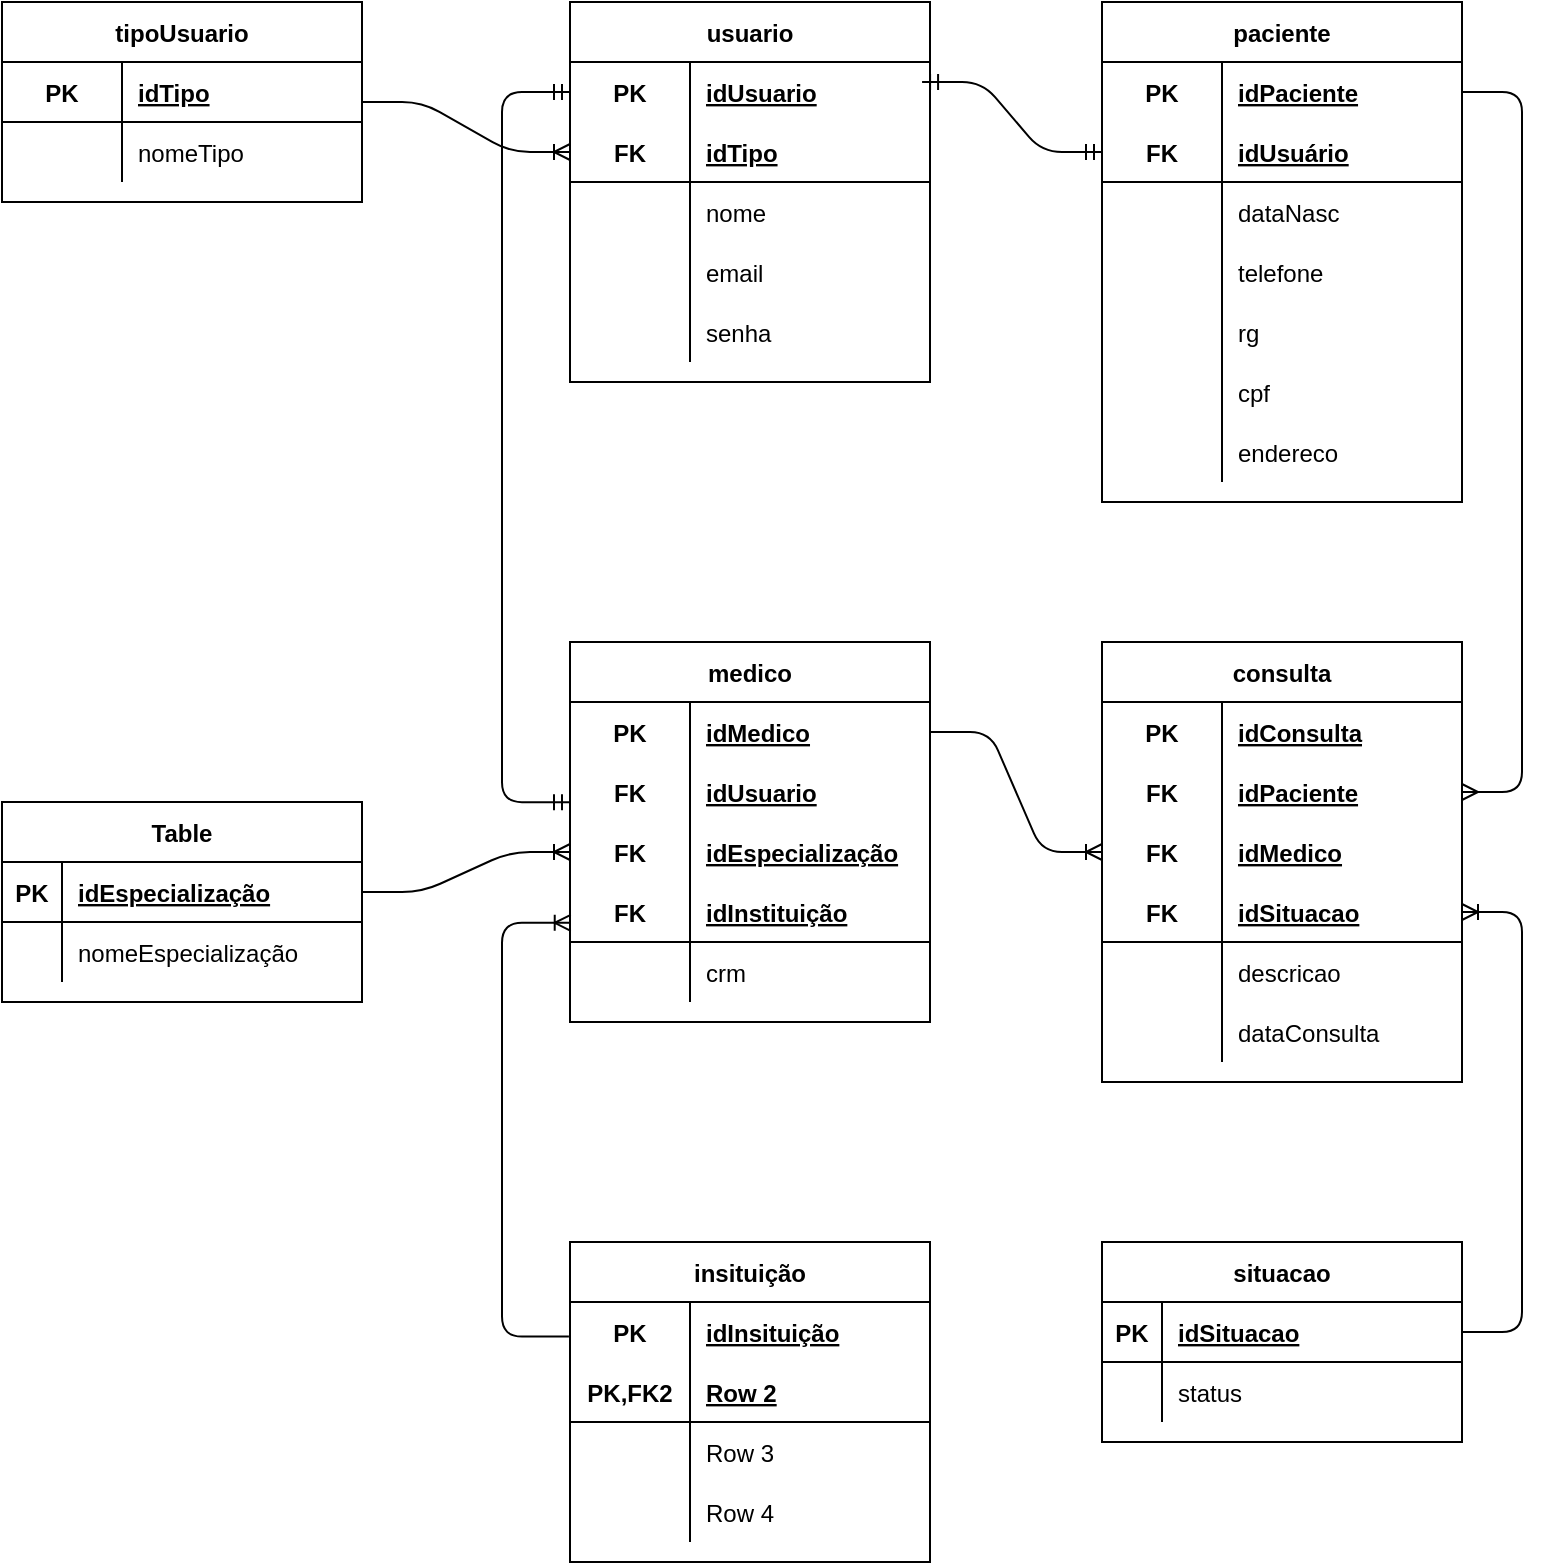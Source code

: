 <mxfile version="14.9.4" type="device"><diagram id="ihOLr5yhqnyFd6Ik1lFn" name="Page-1"><mxGraphModel dx="1712" dy="905" grid="1" gridSize="10" guides="1" tooltips="1" connect="1" arrows="1" fold="1" page="1" pageScale="1" pageWidth="827" pageHeight="1169" math="0" shadow="0"><root><mxCell id="0"/><mxCell id="1" parent="0"/><mxCell id="8LhskemfQbHhTscId8om-1" value="tipoUsuario" style="shape=table;startSize=30;container=1;collapsible=1;childLayout=tableLayout;fixedRows=1;rowLines=0;fontStyle=1;align=center;resizeLast=1;" vertex="1" parent="1"><mxGeometry x="40" y="40" width="180" height="100" as="geometry"/></mxCell><mxCell id="8LhskemfQbHhTscId8om-5" value="" style="shape=partialRectangle;collapsible=0;dropTarget=0;pointerEvents=0;fillColor=none;top=0;left=0;bottom=1;right=0;points=[[0,0.5],[1,0.5]];portConstraint=eastwest;" vertex="1" parent="8LhskemfQbHhTscId8om-1"><mxGeometry y="30" width="180" height="30" as="geometry"/></mxCell><mxCell id="8LhskemfQbHhTscId8om-6" value="PK" style="shape=partialRectangle;connectable=0;fillColor=none;top=0;left=0;bottom=0;right=0;fontStyle=1;overflow=hidden;" vertex="1" parent="8LhskemfQbHhTscId8om-5"><mxGeometry width="60" height="30" as="geometry"/></mxCell><mxCell id="8LhskemfQbHhTscId8om-7" value="idTipo" style="shape=partialRectangle;connectable=0;fillColor=none;top=0;left=0;bottom=0;right=0;align=left;spacingLeft=6;fontStyle=5;overflow=hidden;" vertex="1" parent="8LhskemfQbHhTscId8om-5"><mxGeometry x="60" width="120" height="30" as="geometry"/></mxCell><mxCell id="8LhskemfQbHhTscId8om-11" value="" style="shape=partialRectangle;collapsible=0;dropTarget=0;pointerEvents=0;fillColor=none;top=0;left=0;bottom=0;right=0;points=[[0,0.5],[1,0.5]];portConstraint=eastwest;" vertex="1" parent="8LhskemfQbHhTscId8om-1"><mxGeometry y="60" width="180" height="30" as="geometry"/></mxCell><mxCell id="8LhskemfQbHhTscId8om-12" value="" style="shape=partialRectangle;connectable=0;fillColor=none;top=0;left=0;bottom=0;right=0;editable=1;overflow=hidden;" vertex="1" parent="8LhskemfQbHhTscId8om-11"><mxGeometry width="60" height="30" as="geometry"/></mxCell><mxCell id="8LhskemfQbHhTscId8om-13" value="nomeTipo" style="shape=partialRectangle;connectable=0;fillColor=none;top=0;left=0;bottom=0;right=0;align=left;spacingLeft=6;overflow=hidden;" vertex="1" parent="8LhskemfQbHhTscId8om-11"><mxGeometry x="60" width="120" height="30" as="geometry"/></mxCell><mxCell id="8LhskemfQbHhTscId8om-17" value="usuario" style="shape=table;startSize=30;container=1;collapsible=1;childLayout=tableLayout;fixedRows=1;rowLines=0;fontStyle=1;align=center;resizeLast=1;" vertex="1" parent="1"><mxGeometry x="324" y="40" width="180" height="190" as="geometry"/></mxCell><mxCell id="8LhskemfQbHhTscId8om-18" value="" style="shape=partialRectangle;collapsible=0;dropTarget=0;pointerEvents=0;fillColor=none;top=0;left=0;bottom=0;right=0;points=[[0,0.5],[1,0.5]];portConstraint=eastwest;" vertex="1" parent="8LhskemfQbHhTscId8om-17"><mxGeometry y="30" width="180" height="30" as="geometry"/></mxCell><mxCell id="8LhskemfQbHhTscId8om-19" value="PK" style="shape=partialRectangle;connectable=0;fillColor=none;top=0;left=0;bottom=0;right=0;fontStyle=1;overflow=hidden;" vertex="1" parent="8LhskemfQbHhTscId8om-18"><mxGeometry width="60" height="30" as="geometry"/></mxCell><mxCell id="8LhskemfQbHhTscId8om-20" value="idUsuario " style="shape=partialRectangle;connectable=0;fillColor=none;top=0;left=0;bottom=0;right=0;align=left;spacingLeft=6;fontStyle=5;overflow=hidden;" vertex="1" parent="8LhskemfQbHhTscId8om-18"><mxGeometry x="60" width="120" height="30" as="geometry"/></mxCell><mxCell id="8LhskemfQbHhTscId8om-21" value="" style="shape=partialRectangle;collapsible=0;dropTarget=0;pointerEvents=0;fillColor=none;top=0;left=0;bottom=1;right=0;points=[[0,0.5],[1,0.5]];portConstraint=eastwest;" vertex="1" parent="8LhskemfQbHhTscId8om-17"><mxGeometry y="60" width="180" height="30" as="geometry"/></mxCell><mxCell id="8LhskemfQbHhTscId8om-22" value="FK" style="shape=partialRectangle;connectable=0;fillColor=none;top=0;left=0;bottom=0;right=0;fontStyle=1;overflow=hidden;" vertex="1" parent="8LhskemfQbHhTscId8om-21"><mxGeometry width="60" height="30" as="geometry"/></mxCell><mxCell id="8LhskemfQbHhTscId8om-23" value="idTipo" style="shape=partialRectangle;connectable=0;fillColor=none;top=0;left=0;bottom=0;right=0;align=left;spacingLeft=6;fontStyle=5;overflow=hidden;" vertex="1" parent="8LhskemfQbHhTscId8om-21"><mxGeometry x="60" width="120" height="30" as="geometry"/></mxCell><mxCell id="8LhskemfQbHhTscId8om-24" value="" style="shape=partialRectangle;collapsible=0;dropTarget=0;pointerEvents=0;fillColor=none;top=0;left=0;bottom=0;right=0;points=[[0,0.5],[1,0.5]];portConstraint=eastwest;" vertex="1" parent="8LhskemfQbHhTscId8om-17"><mxGeometry y="90" width="180" height="30" as="geometry"/></mxCell><mxCell id="8LhskemfQbHhTscId8om-25" value="" style="shape=partialRectangle;connectable=0;fillColor=none;top=0;left=0;bottom=0;right=0;editable=1;overflow=hidden;" vertex="1" parent="8LhskemfQbHhTscId8om-24"><mxGeometry width="60" height="30" as="geometry"/></mxCell><mxCell id="8LhskemfQbHhTscId8om-26" value="nome" style="shape=partialRectangle;connectable=0;fillColor=none;top=0;left=0;bottom=0;right=0;align=left;spacingLeft=6;overflow=hidden;" vertex="1" parent="8LhskemfQbHhTscId8om-24"><mxGeometry x="60" width="120" height="30" as="geometry"/></mxCell><mxCell id="8LhskemfQbHhTscId8om-27" value="" style="shape=partialRectangle;collapsible=0;dropTarget=0;pointerEvents=0;fillColor=none;top=0;left=0;bottom=0;right=0;points=[[0,0.5],[1,0.5]];portConstraint=eastwest;" vertex="1" parent="8LhskemfQbHhTscId8om-17"><mxGeometry y="120" width="180" height="30" as="geometry"/></mxCell><mxCell id="8LhskemfQbHhTscId8om-28" value="" style="shape=partialRectangle;connectable=0;fillColor=none;top=0;left=0;bottom=0;right=0;editable=1;overflow=hidden;" vertex="1" parent="8LhskemfQbHhTscId8om-27"><mxGeometry width="60" height="30" as="geometry"/></mxCell><mxCell id="8LhskemfQbHhTscId8om-29" value="email" style="shape=partialRectangle;connectable=0;fillColor=none;top=0;left=0;bottom=0;right=0;align=left;spacingLeft=6;overflow=hidden;" vertex="1" parent="8LhskemfQbHhTscId8om-27"><mxGeometry x="60" width="120" height="30" as="geometry"/></mxCell><mxCell id="8LhskemfQbHhTscId8om-55" value="" style="shape=partialRectangle;collapsible=0;dropTarget=0;pointerEvents=0;fillColor=none;top=0;left=0;bottom=0;right=0;points=[[0,0.5],[1,0.5]];portConstraint=eastwest;" vertex="1" parent="8LhskemfQbHhTscId8om-17"><mxGeometry y="150" width="180" height="30" as="geometry"/></mxCell><mxCell id="8LhskemfQbHhTscId8om-56" value="" style="shape=partialRectangle;connectable=0;fillColor=none;top=0;left=0;bottom=0;right=0;editable=1;overflow=hidden;" vertex="1" parent="8LhskemfQbHhTscId8om-55"><mxGeometry width="60" height="30" as="geometry"/></mxCell><mxCell id="8LhskemfQbHhTscId8om-57" value="senha" style="shape=partialRectangle;connectable=0;fillColor=none;top=0;left=0;bottom=0;right=0;align=left;spacingLeft=6;overflow=hidden;" vertex="1" parent="8LhskemfQbHhTscId8om-55"><mxGeometry x="60" width="120" height="30" as="geometry"/></mxCell><mxCell id="8LhskemfQbHhTscId8om-59" value="" style="edgeStyle=entityRelationEdgeStyle;fontSize=12;html=1;endArrow=ERoneToMany;entryX=0;entryY=0.5;entryDx=0;entryDy=0;" edge="1" parent="1" target="8LhskemfQbHhTscId8om-21"><mxGeometry width="100" height="100" relative="1" as="geometry"><mxPoint x="220" y="90" as="sourcePoint"/><mxPoint x="320" y="-10" as="targetPoint"/></mxGeometry></mxCell><mxCell id="8LhskemfQbHhTscId8om-60" value="medico" style="shape=table;startSize=30;container=1;collapsible=1;childLayout=tableLayout;fixedRows=1;rowLines=0;fontStyle=1;align=center;resizeLast=1;" vertex="1" parent="1"><mxGeometry x="324" y="360" width="180" height="190" as="geometry"/></mxCell><mxCell id="8LhskemfQbHhTscId8om-61" value="" style="shape=partialRectangle;collapsible=0;dropTarget=0;pointerEvents=0;fillColor=none;top=0;left=0;bottom=0;right=0;points=[[0,0.5],[1,0.5]];portConstraint=eastwest;" vertex="1" parent="8LhskemfQbHhTscId8om-60"><mxGeometry y="30" width="180" height="30" as="geometry"/></mxCell><mxCell id="8LhskemfQbHhTscId8om-62" value="PK" style="shape=partialRectangle;connectable=0;fillColor=none;top=0;left=0;bottom=0;right=0;fontStyle=1;overflow=hidden;" vertex="1" parent="8LhskemfQbHhTscId8om-61"><mxGeometry width="60" height="30" as="geometry"/></mxCell><mxCell id="8LhskemfQbHhTscId8om-63" value="idMedico" style="shape=partialRectangle;connectable=0;fillColor=none;top=0;left=0;bottom=0;right=0;align=left;spacingLeft=6;fontStyle=5;overflow=hidden;" vertex="1" parent="8LhskemfQbHhTscId8om-61"><mxGeometry x="60" width="120" height="30" as="geometry"/></mxCell><mxCell id="8LhskemfQbHhTscId8om-73" value="" style="shape=partialRectangle;collapsible=0;dropTarget=0;pointerEvents=0;fillColor=none;top=0;left=0;bottom=0;right=0;points=[[0,0.5],[1,0.5]];portConstraint=eastwest;" vertex="1" parent="8LhskemfQbHhTscId8om-60"><mxGeometry y="60" width="180" height="30" as="geometry"/></mxCell><mxCell id="8LhskemfQbHhTscId8om-74" value="FK" style="shape=partialRectangle;connectable=0;fillColor=none;top=0;left=0;bottom=0;right=0;fontStyle=1;overflow=hidden;" vertex="1" parent="8LhskemfQbHhTscId8om-73"><mxGeometry width="60" height="30" as="geometry"/></mxCell><mxCell id="8LhskemfQbHhTscId8om-75" value="idUsuario" style="shape=partialRectangle;connectable=0;fillColor=none;top=0;left=0;bottom=0;right=0;align=left;spacingLeft=6;fontStyle=5;overflow=hidden;" vertex="1" parent="8LhskemfQbHhTscId8om-73"><mxGeometry x="60" width="120" height="30" as="geometry"/></mxCell><mxCell id="8LhskemfQbHhTscId8om-76" value="" style="shape=partialRectangle;collapsible=0;dropTarget=0;pointerEvents=0;fillColor=none;top=0;left=0;bottom=0;right=0;points=[[0,0.5],[1,0.5]];portConstraint=eastwest;" vertex="1" parent="8LhskemfQbHhTscId8om-60"><mxGeometry y="90" width="180" height="30" as="geometry"/></mxCell><mxCell id="8LhskemfQbHhTscId8om-77" value="FK" style="shape=partialRectangle;connectable=0;fillColor=none;top=0;left=0;bottom=0;right=0;fontStyle=1;overflow=hidden;" vertex="1" parent="8LhskemfQbHhTscId8om-76"><mxGeometry width="60" height="30" as="geometry"/></mxCell><mxCell id="8LhskemfQbHhTscId8om-78" value="idEspecialização" style="shape=partialRectangle;connectable=0;fillColor=none;top=0;left=0;bottom=0;right=0;align=left;spacingLeft=6;fontStyle=5;overflow=hidden;" vertex="1" parent="8LhskemfQbHhTscId8om-76"><mxGeometry x="60" width="120" height="30" as="geometry"/></mxCell><mxCell id="8LhskemfQbHhTscId8om-64" value="" style="shape=partialRectangle;collapsible=0;dropTarget=0;pointerEvents=0;fillColor=none;top=0;left=0;bottom=1;right=0;points=[[0,0.5],[1,0.5]];portConstraint=eastwest;" vertex="1" parent="8LhskemfQbHhTscId8om-60"><mxGeometry y="120" width="180" height="30" as="geometry"/></mxCell><mxCell id="8LhskemfQbHhTscId8om-65" value="FK" style="shape=partialRectangle;connectable=0;fillColor=none;top=0;left=0;bottom=0;right=0;fontStyle=1;overflow=hidden;" vertex="1" parent="8LhskemfQbHhTscId8om-64"><mxGeometry width="60" height="30" as="geometry"/></mxCell><mxCell id="8LhskemfQbHhTscId8om-66" value="idInstituição" style="shape=partialRectangle;connectable=0;fillColor=none;top=0;left=0;bottom=0;right=0;align=left;spacingLeft=6;fontStyle=5;overflow=hidden;" vertex="1" parent="8LhskemfQbHhTscId8om-64"><mxGeometry x="60" width="120" height="30" as="geometry"/></mxCell><mxCell id="8LhskemfQbHhTscId8om-70" value="" style="shape=partialRectangle;collapsible=0;dropTarget=0;pointerEvents=0;fillColor=none;top=0;left=0;bottom=0;right=0;points=[[0,0.5],[1,0.5]];portConstraint=eastwest;" vertex="1" parent="8LhskemfQbHhTscId8om-60"><mxGeometry y="150" width="180" height="30" as="geometry"/></mxCell><mxCell id="8LhskemfQbHhTscId8om-71" value="" style="shape=partialRectangle;connectable=0;fillColor=none;top=0;left=0;bottom=0;right=0;editable=1;overflow=hidden;" vertex="1" parent="8LhskemfQbHhTscId8om-70"><mxGeometry width="60" height="30" as="geometry"/></mxCell><mxCell id="8LhskemfQbHhTscId8om-72" value="crm" style="shape=partialRectangle;connectable=0;fillColor=none;top=0;left=0;bottom=0;right=0;align=left;spacingLeft=6;overflow=hidden;" vertex="1" parent="8LhskemfQbHhTscId8om-70"><mxGeometry x="60" width="120" height="30" as="geometry"/></mxCell><mxCell id="8LhskemfQbHhTscId8om-84" value="paciente" style="shape=table;startSize=30;container=1;collapsible=1;childLayout=tableLayout;fixedRows=1;rowLines=0;fontStyle=1;align=center;resizeLast=1;" vertex="1" parent="1"><mxGeometry x="590" y="40" width="180" height="250" as="geometry"/></mxCell><mxCell id="8LhskemfQbHhTscId8om-85" value="" style="shape=partialRectangle;collapsible=0;dropTarget=0;pointerEvents=0;fillColor=none;top=0;left=0;bottom=0;right=0;points=[[0,0.5],[1,0.5]];portConstraint=eastwest;" vertex="1" parent="8LhskemfQbHhTscId8om-84"><mxGeometry y="30" width="180" height="30" as="geometry"/></mxCell><mxCell id="8LhskemfQbHhTscId8om-86" value="PK" style="shape=partialRectangle;connectable=0;fillColor=none;top=0;left=0;bottom=0;right=0;fontStyle=1;overflow=hidden;" vertex="1" parent="8LhskemfQbHhTscId8om-85"><mxGeometry width="60" height="30" as="geometry"/></mxCell><mxCell id="8LhskemfQbHhTscId8om-87" value="idPaciente" style="shape=partialRectangle;connectable=0;fillColor=none;top=0;left=0;bottom=0;right=0;align=left;spacingLeft=6;fontStyle=5;overflow=hidden;" vertex="1" parent="8LhskemfQbHhTscId8om-85"><mxGeometry x="60" width="120" height="30" as="geometry"/></mxCell><mxCell id="8LhskemfQbHhTscId8om-88" value="" style="shape=partialRectangle;collapsible=0;dropTarget=0;pointerEvents=0;fillColor=none;top=0;left=0;bottom=1;right=0;points=[[0,0.5],[1,0.5]];portConstraint=eastwest;" vertex="1" parent="8LhskemfQbHhTscId8om-84"><mxGeometry y="60" width="180" height="30" as="geometry"/></mxCell><mxCell id="8LhskemfQbHhTscId8om-89" value="FK" style="shape=partialRectangle;connectable=0;fillColor=none;top=0;left=0;bottom=0;right=0;fontStyle=1;overflow=hidden;" vertex="1" parent="8LhskemfQbHhTscId8om-88"><mxGeometry width="60" height="30" as="geometry"/></mxCell><mxCell id="8LhskemfQbHhTscId8om-90" value="idUsuário" style="shape=partialRectangle;connectable=0;fillColor=none;top=0;left=0;bottom=0;right=0;align=left;spacingLeft=6;fontStyle=5;overflow=hidden;" vertex="1" parent="8LhskemfQbHhTscId8om-88"><mxGeometry x="60" width="120" height="30" as="geometry"/></mxCell><mxCell id="8LhskemfQbHhTscId8om-91" value="" style="shape=partialRectangle;collapsible=0;dropTarget=0;pointerEvents=0;fillColor=none;top=0;left=0;bottom=0;right=0;points=[[0,0.5],[1,0.5]];portConstraint=eastwest;" vertex="1" parent="8LhskemfQbHhTscId8om-84"><mxGeometry y="90" width="180" height="30" as="geometry"/></mxCell><mxCell id="8LhskemfQbHhTscId8om-92" value="" style="shape=partialRectangle;connectable=0;fillColor=none;top=0;left=0;bottom=0;right=0;editable=1;overflow=hidden;" vertex="1" parent="8LhskemfQbHhTscId8om-91"><mxGeometry width="60" height="30" as="geometry"/></mxCell><mxCell id="8LhskemfQbHhTscId8om-93" value="dataNasc" style="shape=partialRectangle;connectable=0;fillColor=none;top=0;left=0;bottom=0;right=0;align=left;spacingLeft=6;overflow=hidden;" vertex="1" parent="8LhskemfQbHhTscId8om-91"><mxGeometry x="60" width="120" height="30" as="geometry"/></mxCell><mxCell id="8LhskemfQbHhTscId8om-94" value="" style="shape=partialRectangle;collapsible=0;dropTarget=0;pointerEvents=0;fillColor=none;top=0;left=0;bottom=0;right=0;points=[[0,0.5],[1,0.5]];portConstraint=eastwest;" vertex="1" parent="8LhskemfQbHhTscId8om-84"><mxGeometry y="120" width="180" height="30" as="geometry"/></mxCell><mxCell id="8LhskemfQbHhTscId8om-95" value="" style="shape=partialRectangle;connectable=0;fillColor=none;top=0;left=0;bottom=0;right=0;editable=1;overflow=hidden;" vertex="1" parent="8LhskemfQbHhTscId8om-94"><mxGeometry width="60" height="30" as="geometry"/></mxCell><mxCell id="8LhskemfQbHhTscId8om-96" value="telefone" style="shape=partialRectangle;connectable=0;fillColor=none;top=0;left=0;bottom=0;right=0;align=left;spacingLeft=6;overflow=hidden;" vertex="1" parent="8LhskemfQbHhTscId8om-94"><mxGeometry x="60" width="120" height="30" as="geometry"/></mxCell><mxCell id="8LhskemfQbHhTscId8om-98" value="" style="shape=partialRectangle;collapsible=0;dropTarget=0;pointerEvents=0;fillColor=none;top=0;left=0;bottom=0;right=0;points=[[0,0.5],[1,0.5]];portConstraint=eastwest;" vertex="1" parent="8LhskemfQbHhTscId8om-84"><mxGeometry y="150" width="180" height="30" as="geometry"/></mxCell><mxCell id="8LhskemfQbHhTscId8om-99" value="" style="shape=partialRectangle;connectable=0;fillColor=none;top=0;left=0;bottom=0;right=0;editable=1;overflow=hidden;" vertex="1" parent="8LhskemfQbHhTscId8om-98"><mxGeometry width="60" height="30" as="geometry"/></mxCell><mxCell id="8LhskemfQbHhTscId8om-100" value="rg" style="shape=partialRectangle;connectable=0;fillColor=none;top=0;left=0;bottom=0;right=0;align=left;spacingLeft=6;overflow=hidden;" vertex="1" parent="8LhskemfQbHhTscId8om-98"><mxGeometry x="60" width="120" height="30" as="geometry"/></mxCell><mxCell id="8LhskemfQbHhTscId8om-104" value="" style="shape=partialRectangle;collapsible=0;dropTarget=0;pointerEvents=0;fillColor=none;top=0;left=0;bottom=0;right=0;points=[[0,0.5],[1,0.5]];portConstraint=eastwest;" vertex="1" parent="8LhskemfQbHhTscId8om-84"><mxGeometry y="180" width="180" height="30" as="geometry"/></mxCell><mxCell id="8LhskemfQbHhTscId8om-105" value="" style="shape=partialRectangle;connectable=0;fillColor=none;top=0;left=0;bottom=0;right=0;editable=1;overflow=hidden;" vertex="1" parent="8LhskemfQbHhTscId8om-104"><mxGeometry width="60" height="30" as="geometry"/></mxCell><mxCell id="8LhskemfQbHhTscId8om-106" value="cpf" style="shape=partialRectangle;connectable=0;fillColor=none;top=0;left=0;bottom=0;right=0;align=left;spacingLeft=6;overflow=hidden;" vertex="1" parent="8LhskemfQbHhTscId8om-104"><mxGeometry x="60" width="120" height="30" as="geometry"/></mxCell><mxCell id="8LhskemfQbHhTscId8om-107" value="" style="shape=partialRectangle;collapsible=0;dropTarget=0;pointerEvents=0;fillColor=none;top=0;left=0;bottom=0;right=0;points=[[0,0.5],[1,0.5]];portConstraint=eastwest;" vertex="1" parent="8LhskemfQbHhTscId8om-84"><mxGeometry y="210" width="180" height="30" as="geometry"/></mxCell><mxCell id="8LhskemfQbHhTscId8om-108" value="" style="shape=partialRectangle;connectable=0;fillColor=none;top=0;left=0;bottom=0;right=0;editable=1;overflow=hidden;" vertex="1" parent="8LhskemfQbHhTscId8om-107"><mxGeometry width="60" height="30" as="geometry"/></mxCell><mxCell id="8LhskemfQbHhTscId8om-109" value="endereco" style="shape=partialRectangle;connectable=0;fillColor=none;top=0;left=0;bottom=0;right=0;align=left;spacingLeft=6;overflow=hidden;" vertex="1" parent="8LhskemfQbHhTscId8om-107"><mxGeometry x="60" width="120" height="30" as="geometry"/></mxCell><mxCell id="8LhskemfQbHhTscId8om-111" value="" style="fontSize=12;html=1;endArrow=ERmandOne;startArrow=ERmandOne;edgeStyle=orthogonalEdgeStyle;entryX=0;entryY=0.5;entryDx=0;entryDy=0;exitX=0;exitY=0.669;exitDx=0;exitDy=0;exitPerimeter=0;" edge="1" parent="1" source="8LhskemfQbHhTscId8om-73" target="8LhskemfQbHhTscId8om-18"><mxGeometry width="100" height="100" relative="1" as="geometry"><mxPoint x="300" y="440" as="sourcePoint"/><mxPoint x="300" y="90" as="targetPoint"/><Array as="points"><mxPoint x="290" y="440"/><mxPoint x="290" y="85"/></Array></mxGeometry></mxCell><mxCell id="8LhskemfQbHhTscId8om-112" value="" style="edgeStyle=entityRelationEdgeStyle;fontSize=12;html=1;endArrow=ERmandOne;startArrow=ERmandOne;exitX=0.978;exitY=0.333;exitDx=0;exitDy=0;exitPerimeter=0;" edge="1" parent="1" source="8LhskemfQbHhTscId8om-18" target="8LhskemfQbHhTscId8om-88"><mxGeometry width="100" height="100" relative="1" as="geometry"><mxPoint x="510" y="90" as="sourcePoint"/><mxPoint x="610" y="-10" as="targetPoint"/></mxGeometry></mxCell><mxCell id="8LhskemfQbHhTscId8om-113" value="Table" style="shape=table;startSize=30;container=1;collapsible=1;childLayout=tableLayout;fixedRows=1;rowLines=0;fontStyle=1;align=center;resizeLast=1;" vertex="1" parent="1"><mxGeometry x="40" y="440" width="180" height="100" as="geometry"/></mxCell><mxCell id="8LhskemfQbHhTscId8om-114" value="" style="shape=partialRectangle;collapsible=0;dropTarget=0;pointerEvents=0;fillColor=none;top=0;left=0;bottom=1;right=0;points=[[0,0.5],[1,0.5]];portConstraint=eastwest;" vertex="1" parent="8LhskemfQbHhTscId8om-113"><mxGeometry y="30" width="180" height="30" as="geometry"/></mxCell><mxCell id="8LhskemfQbHhTscId8om-115" value="PK" style="shape=partialRectangle;connectable=0;fillColor=none;top=0;left=0;bottom=0;right=0;fontStyle=1;overflow=hidden;" vertex="1" parent="8LhskemfQbHhTscId8om-114"><mxGeometry width="30" height="30" as="geometry"/></mxCell><mxCell id="8LhskemfQbHhTscId8om-116" value="idEspecialização" style="shape=partialRectangle;connectable=0;fillColor=none;top=0;left=0;bottom=0;right=0;align=left;spacingLeft=6;fontStyle=5;overflow=hidden;" vertex="1" parent="8LhskemfQbHhTscId8om-114"><mxGeometry x="30" width="150" height="30" as="geometry"/></mxCell><mxCell id="8LhskemfQbHhTscId8om-117" value="" style="shape=partialRectangle;collapsible=0;dropTarget=0;pointerEvents=0;fillColor=none;top=0;left=0;bottom=0;right=0;points=[[0,0.5],[1,0.5]];portConstraint=eastwest;" vertex="1" parent="8LhskemfQbHhTscId8om-113"><mxGeometry y="60" width="180" height="30" as="geometry"/></mxCell><mxCell id="8LhskemfQbHhTscId8om-118" value="" style="shape=partialRectangle;connectable=0;fillColor=none;top=0;left=0;bottom=0;right=0;editable=1;overflow=hidden;" vertex="1" parent="8LhskemfQbHhTscId8om-117"><mxGeometry width="30" height="30" as="geometry"/></mxCell><mxCell id="8LhskemfQbHhTscId8om-119" value="nomeEspecialização" style="shape=partialRectangle;connectable=0;fillColor=none;top=0;left=0;bottom=0;right=0;align=left;spacingLeft=6;overflow=hidden;" vertex="1" parent="8LhskemfQbHhTscId8om-117"><mxGeometry x="30" width="150" height="30" as="geometry"/></mxCell><mxCell id="8LhskemfQbHhTscId8om-126" value="" style="edgeStyle=entityRelationEdgeStyle;fontSize=12;html=1;endArrow=ERoneToMany;entryX=0;entryY=0.5;entryDx=0;entryDy=0;exitX=1;exitY=0.5;exitDx=0;exitDy=0;" edge="1" parent="1" source="8LhskemfQbHhTscId8om-114" target="8LhskemfQbHhTscId8om-76"><mxGeometry width="100" height="100" relative="1" as="geometry"><mxPoint x="220" y="505" as="sourcePoint"/><mxPoint x="320" y="405" as="targetPoint"/></mxGeometry></mxCell><mxCell id="8LhskemfQbHhTscId8om-127" value="insituição" style="shape=table;startSize=30;container=1;collapsible=1;childLayout=tableLayout;fixedRows=1;rowLines=0;fontStyle=1;align=center;resizeLast=1;" vertex="1" parent="1"><mxGeometry x="324" y="660" width="180" height="160" as="geometry"/></mxCell><mxCell id="8LhskemfQbHhTscId8om-128" value="" style="shape=partialRectangle;collapsible=0;dropTarget=0;pointerEvents=0;fillColor=none;top=0;left=0;bottom=0;right=0;points=[[0,0.5],[1,0.5]];portConstraint=eastwest;" vertex="1" parent="8LhskemfQbHhTscId8om-127"><mxGeometry y="30" width="180" height="30" as="geometry"/></mxCell><mxCell id="8LhskemfQbHhTscId8om-129" value="PK" style="shape=partialRectangle;connectable=0;fillColor=none;top=0;left=0;bottom=0;right=0;fontStyle=1;overflow=hidden;" vertex="1" parent="8LhskemfQbHhTscId8om-128"><mxGeometry width="60" height="30" as="geometry"/></mxCell><mxCell id="8LhskemfQbHhTscId8om-130" value="idInsituição" style="shape=partialRectangle;connectable=0;fillColor=none;top=0;left=0;bottom=0;right=0;align=left;spacingLeft=6;fontStyle=5;overflow=hidden;" vertex="1" parent="8LhskemfQbHhTscId8om-128"><mxGeometry x="60" width="120" height="30" as="geometry"/></mxCell><mxCell id="8LhskemfQbHhTscId8om-131" value="" style="shape=partialRectangle;collapsible=0;dropTarget=0;pointerEvents=0;fillColor=none;top=0;left=0;bottom=1;right=0;points=[[0,0.5],[1,0.5]];portConstraint=eastwest;" vertex="1" parent="8LhskemfQbHhTscId8om-127"><mxGeometry y="60" width="180" height="30" as="geometry"/></mxCell><mxCell id="8LhskemfQbHhTscId8om-132" value="PK,FK2" style="shape=partialRectangle;connectable=0;fillColor=none;top=0;left=0;bottom=0;right=0;fontStyle=1;overflow=hidden;" vertex="1" parent="8LhskemfQbHhTscId8om-131"><mxGeometry width="60" height="30" as="geometry"/></mxCell><mxCell id="8LhskemfQbHhTscId8om-133" value="Row 2" style="shape=partialRectangle;connectable=0;fillColor=none;top=0;left=0;bottom=0;right=0;align=left;spacingLeft=6;fontStyle=5;overflow=hidden;" vertex="1" parent="8LhskemfQbHhTscId8om-131"><mxGeometry x="60" width="120" height="30" as="geometry"/></mxCell><mxCell id="8LhskemfQbHhTscId8om-134" value="" style="shape=partialRectangle;collapsible=0;dropTarget=0;pointerEvents=0;fillColor=none;top=0;left=0;bottom=0;right=0;points=[[0,0.5],[1,0.5]];portConstraint=eastwest;" vertex="1" parent="8LhskemfQbHhTscId8om-127"><mxGeometry y="90" width="180" height="30" as="geometry"/></mxCell><mxCell id="8LhskemfQbHhTscId8om-135" value="" style="shape=partialRectangle;connectable=0;fillColor=none;top=0;left=0;bottom=0;right=0;editable=1;overflow=hidden;" vertex="1" parent="8LhskemfQbHhTscId8om-134"><mxGeometry width="60" height="30" as="geometry"/></mxCell><mxCell id="8LhskemfQbHhTscId8om-136" value="Row 3" style="shape=partialRectangle;connectable=0;fillColor=none;top=0;left=0;bottom=0;right=0;align=left;spacingLeft=6;overflow=hidden;" vertex="1" parent="8LhskemfQbHhTscId8om-134"><mxGeometry x="60" width="120" height="30" as="geometry"/></mxCell><mxCell id="8LhskemfQbHhTscId8om-137" value="" style="shape=partialRectangle;collapsible=0;dropTarget=0;pointerEvents=0;fillColor=none;top=0;left=0;bottom=0;right=0;points=[[0,0.5],[1,0.5]];portConstraint=eastwest;" vertex="1" parent="8LhskemfQbHhTscId8om-127"><mxGeometry y="120" width="180" height="30" as="geometry"/></mxCell><mxCell id="8LhskemfQbHhTscId8om-138" value="" style="shape=partialRectangle;connectable=0;fillColor=none;top=0;left=0;bottom=0;right=0;editable=1;overflow=hidden;" vertex="1" parent="8LhskemfQbHhTscId8om-137"><mxGeometry width="60" height="30" as="geometry"/></mxCell><mxCell id="8LhskemfQbHhTscId8om-139" value="Row 4" style="shape=partialRectangle;connectable=0;fillColor=none;top=0;left=0;bottom=0;right=0;align=left;spacingLeft=6;overflow=hidden;" vertex="1" parent="8LhskemfQbHhTscId8om-137"><mxGeometry x="60" width="120" height="30" as="geometry"/></mxCell><mxCell id="8LhskemfQbHhTscId8om-140" value="" style="fontSize=12;html=1;endArrow=ERoneToMany;edgeStyle=orthogonalEdgeStyle;exitX=-0.003;exitY=0.576;exitDx=0;exitDy=0;exitPerimeter=0;entryX=0.002;entryY=0.681;entryDx=0;entryDy=0;entryPerimeter=0;" edge="1" parent="1" source="8LhskemfQbHhTscId8om-128" target="8LhskemfQbHhTscId8om-64"><mxGeometry width="100" height="100" relative="1" as="geometry"><mxPoint x="320" y="700" as="sourcePoint"/><mxPoint x="323" y="500" as="targetPoint"/><Array as="points"><mxPoint x="290" y="707"/><mxPoint x="290" y="500"/></Array></mxGeometry></mxCell><mxCell id="8LhskemfQbHhTscId8om-154" value="consulta" style="shape=table;startSize=30;container=1;collapsible=1;childLayout=tableLayout;fixedRows=1;rowLines=0;fontStyle=1;align=center;resizeLast=1;" vertex="1" parent="1"><mxGeometry x="590" y="360" width="180" height="220" as="geometry"/></mxCell><mxCell id="8LhskemfQbHhTscId8om-155" value="" style="shape=partialRectangle;collapsible=0;dropTarget=0;pointerEvents=0;fillColor=none;top=0;left=0;bottom=0;right=0;points=[[0,0.5],[1,0.5]];portConstraint=eastwest;" vertex="1" parent="8LhskemfQbHhTscId8om-154"><mxGeometry y="30" width="180" height="30" as="geometry"/></mxCell><mxCell id="8LhskemfQbHhTscId8om-156" value="PK" style="shape=partialRectangle;connectable=0;fillColor=none;top=0;left=0;bottom=0;right=0;fontStyle=1;overflow=hidden;" vertex="1" parent="8LhskemfQbHhTscId8om-155"><mxGeometry width="60" height="30" as="geometry"/></mxCell><mxCell id="8LhskemfQbHhTscId8om-157" value="idConsulta" style="shape=partialRectangle;connectable=0;fillColor=none;top=0;left=0;bottom=0;right=0;align=left;spacingLeft=6;fontStyle=5;overflow=hidden;" vertex="1" parent="8LhskemfQbHhTscId8om-155"><mxGeometry x="60" width="120" height="30" as="geometry"/></mxCell><mxCell id="8LhskemfQbHhTscId8om-170" value="" style="shape=partialRectangle;collapsible=0;dropTarget=0;pointerEvents=0;fillColor=none;top=0;left=0;bottom=0;right=0;points=[[0,0.5],[1,0.5]];portConstraint=eastwest;" vertex="1" parent="8LhskemfQbHhTscId8om-154"><mxGeometry y="60" width="180" height="30" as="geometry"/></mxCell><mxCell id="8LhskemfQbHhTscId8om-171" value="FK" style="shape=partialRectangle;connectable=0;fillColor=none;top=0;left=0;bottom=0;right=0;fontStyle=1;overflow=hidden;" vertex="1" parent="8LhskemfQbHhTscId8om-170"><mxGeometry width="60" height="30" as="geometry"/></mxCell><mxCell id="8LhskemfQbHhTscId8om-172" value="idPaciente" style="shape=partialRectangle;connectable=0;fillColor=none;top=0;left=0;bottom=0;right=0;align=left;spacingLeft=6;fontStyle=5;overflow=hidden;" vertex="1" parent="8LhskemfQbHhTscId8om-170"><mxGeometry x="60" width="120" height="30" as="geometry"/></mxCell><mxCell id="8LhskemfQbHhTscId8om-176" value="" style="shape=partialRectangle;collapsible=0;dropTarget=0;pointerEvents=0;fillColor=none;top=0;left=0;bottom=0;right=0;points=[[0,0.5],[1,0.5]];portConstraint=eastwest;" vertex="1" parent="8LhskemfQbHhTscId8om-154"><mxGeometry y="90" width="180" height="30" as="geometry"/></mxCell><mxCell id="8LhskemfQbHhTscId8om-177" value="FK" style="shape=partialRectangle;connectable=0;fillColor=none;top=0;left=0;bottom=0;right=0;fontStyle=1;overflow=hidden;" vertex="1" parent="8LhskemfQbHhTscId8om-176"><mxGeometry width="60" height="30" as="geometry"/></mxCell><mxCell id="8LhskemfQbHhTscId8om-178" value="idMedico" style="shape=partialRectangle;connectable=0;fillColor=none;top=0;left=0;bottom=0;right=0;align=left;spacingLeft=6;fontStyle=5;overflow=hidden;" vertex="1" parent="8LhskemfQbHhTscId8om-176"><mxGeometry x="60" width="120" height="30" as="geometry"/></mxCell><mxCell id="8LhskemfQbHhTscId8om-158" value="" style="shape=partialRectangle;collapsible=0;dropTarget=0;pointerEvents=0;fillColor=none;top=0;left=0;bottom=1;right=0;points=[[0,0.5],[1,0.5]];portConstraint=eastwest;" vertex="1" parent="8LhskemfQbHhTscId8om-154"><mxGeometry y="120" width="180" height="30" as="geometry"/></mxCell><mxCell id="8LhskemfQbHhTscId8om-159" value="FK" style="shape=partialRectangle;connectable=0;fillColor=none;top=0;left=0;bottom=0;right=0;fontStyle=1;overflow=hidden;" vertex="1" parent="8LhskemfQbHhTscId8om-158"><mxGeometry width="60" height="30" as="geometry"/></mxCell><mxCell id="8LhskemfQbHhTscId8om-160" value="idSituacao" style="shape=partialRectangle;connectable=0;fillColor=none;top=0;left=0;bottom=0;right=0;align=left;spacingLeft=6;fontStyle=5;overflow=hidden;" vertex="1" parent="8LhskemfQbHhTscId8om-158"><mxGeometry x="60" width="120" height="30" as="geometry"/></mxCell><mxCell id="8LhskemfQbHhTscId8om-161" value="" style="shape=partialRectangle;collapsible=0;dropTarget=0;pointerEvents=0;fillColor=none;top=0;left=0;bottom=0;right=0;points=[[0,0.5],[1,0.5]];portConstraint=eastwest;" vertex="1" parent="8LhskemfQbHhTscId8om-154"><mxGeometry y="150" width="180" height="30" as="geometry"/></mxCell><mxCell id="8LhskemfQbHhTscId8om-162" value="" style="shape=partialRectangle;connectable=0;fillColor=none;top=0;left=0;bottom=0;right=0;editable=1;overflow=hidden;" vertex="1" parent="8LhskemfQbHhTscId8om-161"><mxGeometry width="60" height="30" as="geometry"/></mxCell><mxCell id="8LhskemfQbHhTscId8om-163" value="descricao" style="shape=partialRectangle;connectable=0;fillColor=none;top=0;left=0;bottom=0;right=0;align=left;spacingLeft=6;overflow=hidden;" vertex="1" parent="8LhskemfQbHhTscId8om-161"><mxGeometry x="60" width="120" height="30" as="geometry"/></mxCell><mxCell id="8LhskemfQbHhTscId8om-164" value="" style="shape=partialRectangle;collapsible=0;dropTarget=0;pointerEvents=0;fillColor=none;top=0;left=0;bottom=0;right=0;points=[[0,0.5],[1,0.5]];portConstraint=eastwest;" vertex="1" parent="8LhskemfQbHhTscId8om-154"><mxGeometry y="180" width="180" height="30" as="geometry"/></mxCell><mxCell id="8LhskemfQbHhTscId8om-165" value="" style="shape=partialRectangle;connectable=0;fillColor=none;top=0;left=0;bottom=0;right=0;editable=1;overflow=hidden;" vertex="1" parent="8LhskemfQbHhTscId8om-164"><mxGeometry width="60" height="30" as="geometry"/></mxCell><mxCell id="8LhskemfQbHhTscId8om-166" value="dataConsulta" style="shape=partialRectangle;connectable=0;fillColor=none;top=0;left=0;bottom=0;right=0;align=left;spacingLeft=6;overflow=hidden;" vertex="1" parent="8LhskemfQbHhTscId8om-164"><mxGeometry x="60" width="120" height="30" as="geometry"/></mxCell><mxCell id="8LhskemfQbHhTscId8om-179" value="" style="edgeStyle=entityRelationEdgeStyle;fontSize=12;html=1;endArrow=ERmany;entryX=1;entryY=0.5;entryDx=0;entryDy=0;" edge="1" parent="1" source="8LhskemfQbHhTscId8om-85" target="8LhskemfQbHhTscId8om-170"><mxGeometry width="100" height="100" relative="1" as="geometry"><mxPoint x="770" y="90" as="sourcePoint"/><mxPoint x="870" y="-10" as="targetPoint"/></mxGeometry></mxCell><mxCell id="8LhskemfQbHhTscId8om-180" value="" style="edgeStyle=entityRelationEdgeStyle;fontSize=12;html=1;endArrow=ERoneToMany;" edge="1" parent="1" source="8LhskemfQbHhTscId8om-61" target="8LhskemfQbHhTscId8om-176"><mxGeometry width="100" height="100" relative="1" as="geometry"><mxPoint x="504" y="400" as="sourcePoint"/><mxPoint x="604" y="300" as="targetPoint"/></mxGeometry></mxCell><mxCell id="8LhskemfQbHhTscId8om-181" value="situacao" style="shape=table;startSize=30;container=1;collapsible=1;childLayout=tableLayout;fixedRows=1;rowLines=0;fontStyle=1;align=center;resizeLast=1;" vertex="1" parent="1"><mxGeometry x="590" y="660" width="180" height="100" as="geometry"/></mxCell><mxCell id="8LhskemfQbHhTscId8om-182" value="" style="shape=partialRectangle;collapsible=0;dropTarget=0;pointerEvents=0;fillColor=none;top=0;left=0;bottom=1;right=0;points=[[0,0.5],[1,0.5]];portConstraint=eastwest;" vertex="1" parent="8LhskemfQbHhTscId8om-181"><mxGeometry y="30" width="180" height="30" as="geometry"/></mxCell><mxCell id="8LhskemfQbHhTscId8om-183" value="PK" style="shape=partialRectangle;connectable=0;fillColor=none;top=0;left=0;bottom=0;right=0;fontStyle=1;overflow=hidden;" vertex="1" parent="8LhskemfQbHhTscId8om-182"><mxGeometry width="30" height="30" as="geometry"/></mxCell><mxCell id="8LhskemfQbHhTscId8om-184" value="idSituacao" style="shape=partialRectangle;connectable=0;fillColor=none;top=0;left=0;bottom=0;right=0;align=left;spacingLeft=6;fontStyle=5;overflow=hidden;" vertex="1" parent="8LhskemfQbHhTscId8om-182"><mxGeometry x="30" width="150" height="30" as="geometry"/></mxCell><mxCell id="8LhskemfQbHhTscId8om-185" value="" style="shape=partialRectangle;collapsible=0;dropTarget=0;pointerEvents=0;fillColor=none;top=0;left=0;bottom=0;right=0;points=[[0,0.5],[1,0.5]];portConstraint=eastwest;" vertex="1" parent="8LhskemfQbHhTscId8om-181"><mxGeometry y="60" width="180" height="30" as="geometry"/></mxCell><mxCell id="8LhskemfQbHhTscId8om-186" value="" style="shape=partialRectangle;connectable=0;fillColor=none;top=0;left=0;bottom=0;right=0;editable=1;overflow=hidden;" vertex="1" parent="8LhskemfQbHhTscId8om-185"><mxGeometry width="30" height="30" as="geometry"/></mxCell><mxCell id="8LhskemfQbHhTscId8om-187" value="status" style="shape=partialRectangle;connectable=0;fillColor=none;top=0;left=0;bottom=0;right=0;align=left;spacingLeft=6;overflow=hidden;" vertex="1" parent="8LhskemfQbHhTscId8om-185"><mxGeometry x="30" width="150" height="30" as="geometry"/></mxCell><mxCell id="8LhskemfQbHhTscId8om-194" value="" style="edgeStyle=entityRelationEdgeStyle;fontSize=12;html=1;endArrow=ERoneToMany;" edge="1" parent="1" source="8LhskemfQbHhTscId8om-182" target="8LhskemfQbHhTscId8om-158"><mxGeometry width="100" height="100" relative="1" as="geometry"><mxPoint x="770" y="710" as="sourcePoint"/><mxPoint x="870" y="610" as="targetPoint"/></mxGeometry></mxCell></root></mxGraphModel></diagram></mxfile>